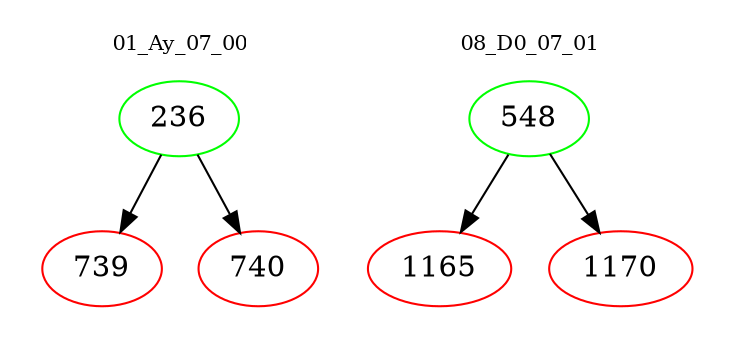 digraph{
subgraph cluster_0 {
color = white
label = "01_Ay_07_00";
fontsize=10;
T0_236 [label="236", color="green"]
T0_236 -> T0_739 [color="black"]
T0_739 [label="739", color="red"]
T0_236 -> T0_740 [color="black"]
T0_740 [label="740", color="red"]
}
subgraph cluster_1 {
color = white
label = "08_D0_07_01";
fontsize=10;
T1_548 [label="548", color="green"]
T1_548 -> T1_1165 [color="black"]
T1_1165 [label="1165", color="red"]
T1_548 -> T1_1170 [color="black"]
T1_1170 [label="1170", color="red"]
}
}
